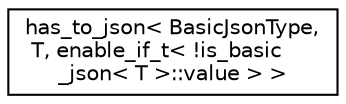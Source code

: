digraph "Graphical Class Hierarchy"
{
 // LATEX_PDF_SIZE
  edge [fontname="Helvetica",fontsize="10",labelfontname="Helvetica",labelfontsize="10"];
  node [fontname="Helvetica",fontsize="10",shape=record];
  rankdir="LR";
  Node0 [label="has_to_json\< BasicJsonType,\l T, enable_if_t\< !is_basic\l_json\< T \>::value \> \>",height=0.2,width=0.4,color="black", fillcolor="white", style="filled",URL="$structdetail_1_1has__to__json_3_01BasicJsonType_00_01T_00_01enable__if__t_3_01_9is__basic__json_3_01T_01_4_1_1value_01_4_01_4.html",tooltip=" "];
}
